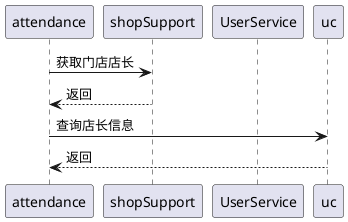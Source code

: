 @startuml

 participant attendance as att
 participant shopSupport as support
 participant UserService as oa

    att -> support : 获取门店店长
    support --> att : 返回
    att -> uc : 查询店长信息
    uc --> att : 返回

@enduml
